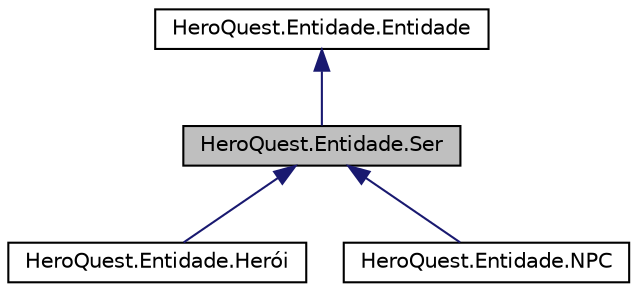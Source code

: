 digraph "HeroQuest.Entidade.Ser"
{
 // LATEX_PDF_SIZE
  edge [fontname="Helvetica",fontsize="10",labelfontname="Helvetica",labelfontsize="10"];
  node [fontname="Helvetica",fontsize="10",shape=record];
  Node1 [label="HeroQuest.Entidade.Ser",height=0.2,width=0.4,color="black", fillcolor="grey75", style="filled", fontcolor="black",tooltip=" "];
  Node2 -> Node1 [dir="back",color="midnightblue",fontsize="10",style="solid",fontname="Helvetica"];
  Node2 [label="HeroQuest.Entidade.Entidade",height=0.2,width=0.4,color="black", fillcolor="white", style="filled",URL="$class_hero_quest_1_1_entidade_1_1_entidade.html",tooltip=" "];
  Node1 -> Node3 [dir="back",color="midnightblue",fontsize="10",style="solid",fontname="Helvetica"];
  Node3 [label="HeroQuest.Entidade.Herói",height=0.2,width=0.4,color="black", fillcolor="white", style="filled",URL="$class_hero_quest_1_1_entidade_1_1_her_xC3_xB3i.html",tooltip=" "];
  Node1 -> Node4 [dir="back",color="midnightblue",fontsize="10",style="solid",fontname="Helvetica"];
  Node4 [label="HeroQuest.Entidade.NPC",height=0.2,width=0.4,color="black", fillcolor="white", style="filled",URL="$class_hero_quest_1_1_entidade_1_1_n_p_c.html",tooltip=" "];
}

